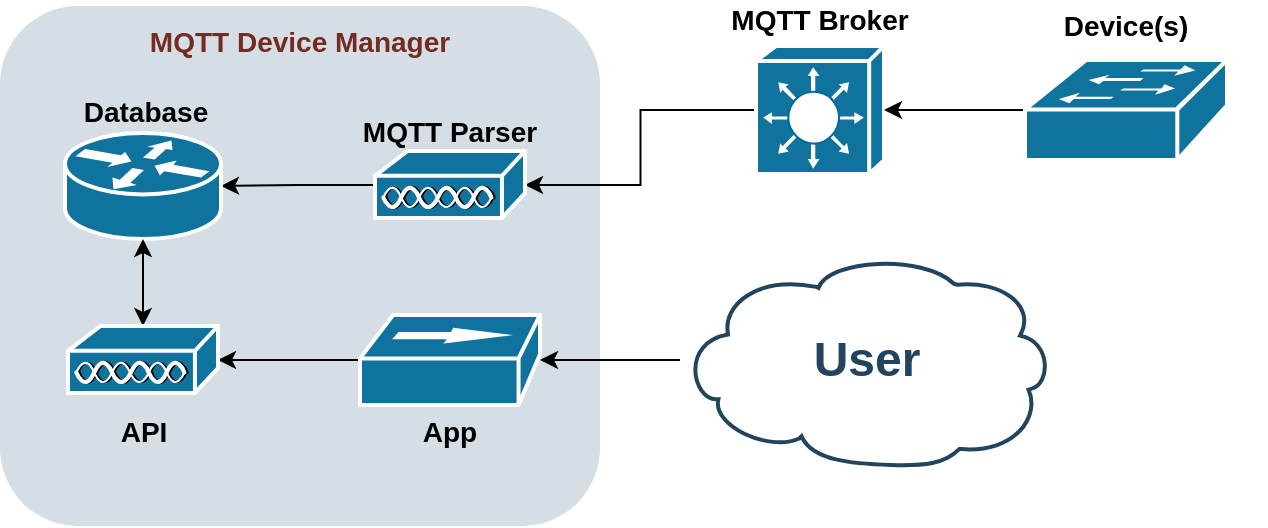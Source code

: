 <mxfile version="20.2.0" type="device"><diagram id="6a731a19-8d31-9384-78a2-239565b7b9f0" name="Page-1"><mxGraphModel dx="1422" dy="915" grid="1" gridSize="10" guides="1" tooltips="1" connect="1" arrows="1" fold="1" page="1" pageScale="1" pageWidth="700" pageHeight="350" background="none" math="0" shadow="0"><root><mxCell id="0"/><mxCell id="1" parent="0"/><mxCell id="2095" value="" style="rounded=1;whiteSpace=wrap;html=1;strokeColor=none;fillColor=#BAC8D3;fontSize=24;fontColor=#23445D;align=center;opacity=60;" parent="1" vertex="1"><mxGeometry x="37" y="40" width="300" height="260" as="geometry"/></mxCell><mxCell id="MzTOAcR9o69sXPKj00H2-2268" style="edgeStyle=orthogonalEdgeStyle;rounded=0;orthogonalLoop=1;jettySize=auto;html=1;fontColor=#000000;startArrow=none;startFill=0;strokeColor=default;" edge="1" parent="1" source="2109" target="2126"><mxGeometry relative="1" as="geometry"/></mxCell><mxCell id="2109" value="User" style="shape=mxgraph.cisco.storage.cloud;html=1;dashed=0;strokeColor=#23445D;fillColor=#ffffff;strokeWidth=2;fontFamily=Helvetica;fontSize=24;fontColor=#23445D;align=center;fontStyle=1" parent="1" vertex="1"><mxGeometry x="377" y="164" width="186" height="106" as="geometry"/></mxCell><mxCell id="MzTOAcR9o69sXPKj00H2-2274" style="edgeStyle=orthogonalEdgeStyle;rounded=0;orthogonalLoop=1;jettySize=auto;html=1;entryX=1;entryY=0.5;entryDx=0;entryDy=0;entryPerimeter=0;fontColor=#000000;startArrow=none;startFill=0;strokeColor=default;" edge="1" parent="1" source="2113" target="2120"><mxGeometry relative="1" as="geometry"/></mxCell><mxCell id="2113" value="" style="shape=mxgraph.cisco.switches.layer_3_switch;html=1;dashed=0;fillColor=#10739E;strokeColor=#ffffff;strokeWidth=2;verticalLabelPosition=bottom;verticalAlign=top;fontFamily=Helvetica;fontSize=36;fontColor=#FFB366" parent="1" vertex="1"><mxGeometry x="415" y="60" width="64" height="64" as="geometry"/></mxCell><mxCell id="MzTOAcR9o69sXPKj00H2-2276" style="edgeStyle=orthogonalEdgeStyle;rounded=0;orthogonalLoop=1;jettySize=auto;html=1;entryX=1;entryY=0.5;entryDx=0;entryDy=0;entryPerimeter=0;fontColor=#000000;startArrow=none;startFill=0;strokeColor=default;" edge="1" parent="1" source="2114" target="2113"><mxGeometry relative="1" as="geometry"/></mxCell><mxCell id="2114" value="" style="shape=mxgraph.cisco.switches.workgroup_switch;html=1;dashed=0;fillColor=#10739E;strokeColor=#ffffff;strokeWidth=2;verticalLabelPosition=bottom;verticalAlign=top;fontFamily=Helvetica;fontSize=36;fontColor=#FFB366" parent="1" vertex="1"><mxGeometry x="549.5" y="67" width="101" height="50" as="geometry"/></mxCell><mxCell id="MzTOAcR9o69sXPKj00H2-2264" style="edgeStyle=orthogonalEdgeStyle;rounded=0;orthogonalLoop=1;jettySize=auto;html=1;fontColor=#000000;" edge="1" parent="1" source="2120" target="2134"><mxGeometry relative="1" as="geometry"/></mxCell><mxCell id="2120" value="" style="shape=mxgraph.cisco.misc.access_point;html=1;dashed=0;fillColor=#10739E;strokeColor=#ffffff;strokeWidth=2;verticalLabelPosition=bottom;verticalAlign=top;fontFamily=Helvetica;fontSize=36;fontColor=#FFB366" parent="1" vertex="1"><mxGeometry x="224.5" y="112.5" width="75" height="34" as="geometry"/></mxCell><mxCell id="MzTOAcR9o69sXPKj00H2-2267" style="edgeStyle=orthogonalEdgeStyle;rounded=0;orthogonalLoop=1;jettySize=auto;html=1;entryX=1;entryY=0.5;entryDx=0;entryDy=0;entryPerimeter=0;fontColor=#000000;startArrow=none;startFill=0;strokeColor=default;" edge="1" parent="1" source="2126" target="MzTOAcR9o69sXPKj00H2-2259"><mxGeometry relative="1" as="geometry"/></mxCell><mxCell id="2126" value="" style="shape=mxgraph.cisco.hubs_and_gateways.100baset_hub;html=1;dashed=0;fillColor=#10739E;strokeColor=#ffffff;strokeWidth=2;verticalLabelPosition=bottom;verticalAlign=top;fontFamily=Helvetica;fontSize=36;fontColor=#FFB366" parent="1" vertex="1"><mxGeometry x="217" y="194.5" width="90" height="45" as="geometry"/></mxCell><mxCell id="2134" value="" style="shape=mxgraph.cisco.routers.router;html=1;dashed=0;fillColor=#10739E;strokeColor=#ffffff;strokeWidth=2;verticalLabelPosition=bottom;verticalAlign=top;fontFamily=Helvetica;fontSize=36;fontColor=#FFB366" parent="1" vertex="1"><mxGeometry x="69.5" y="103.5" width="78" height="53" as="geometry"/></mxCell><mxCell id="2226" value="MQTT Device Manager" style="rounded=1;whiteSpace=wrap;html=1;strokeColor=none;fillColor=none;fontSize=14;fontColor=#742B21;align=center;fontStyle=1" parent="1" vertex="1"><mxGeometry x="77" y="48" width="220" height="19" as="geometry"/></mxCell><mxCell id="MzTOAcR9o69sXPKj00H2-2258" value="MQTT Parser" style="rounded=1;whiteSpace=wrap;html=1;strokeColor=none;fillColor=none;fontSize=14;fontColor=#000000;align=center;fontStyle=1" vertex="1" parent="1"><mxGeometry x="217" y="93.5" width="90" height="19" as="geometry"/></mxCell><mxCell id="MzTOAcR9o69sXPKj00H2-2266" style="edgeStyle=orthogonalEdgeStyle;rounded=0;orthogonalLoop=1;jettySize=auto;html=1;entryX=0.5;entryY=1;entryDx=0;entryDy=0;entryPerimeter=0;fontColor=#000000;horizontal=1;strokeColor=default;startArrow=classic;startFill=1;" edge="1" parent="1" source="MzTOAcR9o69sXPKj00H2-2259" target="2134"><mxGeometry relative="1" as="geometry"/></mxCell><mxCell id="MzTOAcR9o69sXPKj00H2-2259" value="" style="shape=mxgraph.cisco.misc.access_point;html=1;dashed=0;fillColor=#10739E;strokeColor=#ffffff;strokeWidth=2;verticalLabelPosition=bottom;verticalAlign=top;fontFamily=Helvetica;fontSize=36;fontColor=#FFB366" vertex="1" parent="1"><mxGeometry x="71" y="200" width="75" height="34" as="geometry"/></mxCell><mxCell id="MzTOAcR9o69sXPKj00H2-2260" value="API" style="rounded=1;whiteSpace=wrap;html=1;strokeColor=none;fillColor=none;fontSize=14;fontColor=#000000;align=center;fontStyle=1" vertex="1" parent="1"><mxGeometry x="63.5" y="243" width="90" height="19" as="geometry"/></mxCell><mxCell id="MzTOAcR9o69sXPKj00H2-2262" value="Database" style="rounded=1;whiteSpace=wrap;html=1;strokeColor=none;fillColor=none;fontSize=14;fontColor=#000000;align=center;fontStyle=1" vertex="1" parent="1"><mxGeometry x="65" y="83.5" width="90" height="19" as="geometry"/></mxCell><mxCell id="MzTOAcR9o69sXPKj00H2-2263" value="App" style="rounded=1;whiteSpace=wrap;html=1;strokeColor=none;fillColor=none;fontSize=14;fontColor=#000000;align=center;fontStyle=1" vertex="1" parent="1"><mxGeometry x="217" y="243" width="90" height="19" as="geometry"/></mxCell><mxCell id="MzTOAcR9o69sXPKj00H2-2269" value="MQTT Broker" style="rounded=1;whiteSpace=wrap;html=1;strokeColor=none;fillColor=none;fontSize=14;fontColor=#000000;align=center;fontStyle=1" vertex="1" parent="1"><mxGeometry x="377" y="37.5" width="140" height="19" as="geometry"/></mxCell><mxCell id="MzTOAcR9o69sXPKj00H2-2271" value="Device(s)" style="rounded=1;whiteSpace=wrap;html=1;strokeColor=none;fillColor=none;fontSize=14;fontColor=#000000;align=center;fontStyle=1" vertex="1" parent="1"><mxGeometry x="530" y="40" width="140" height="19" as="geometry"/></mxCell></root></mxGraphModel></diagram></mxfile>